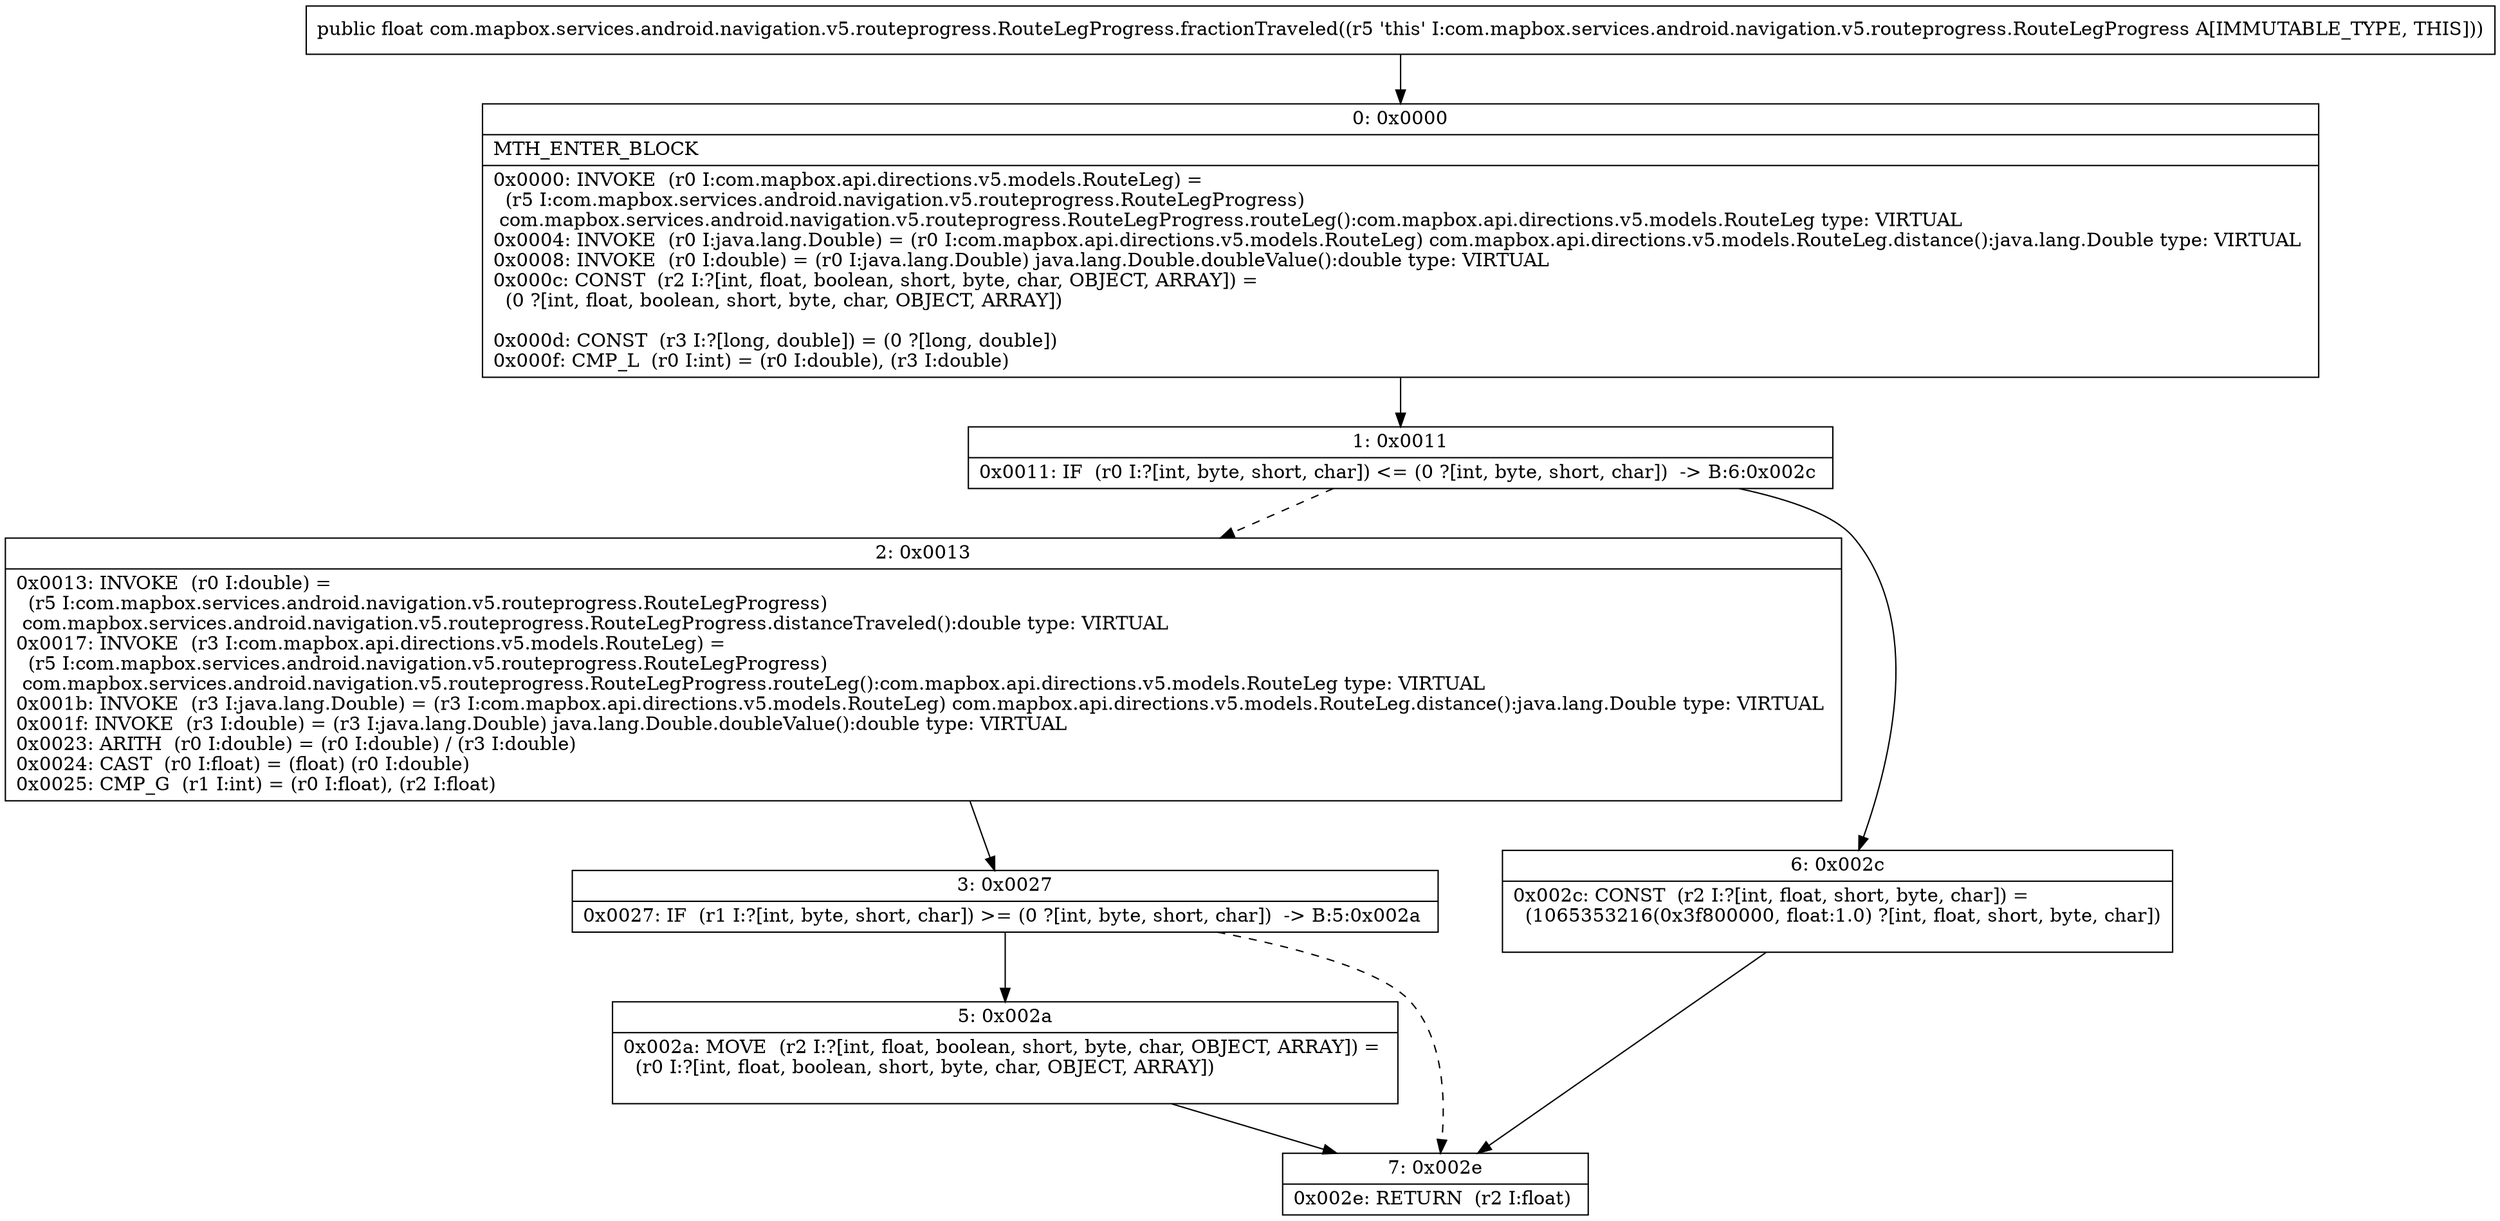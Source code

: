 digraph "CFG forcom.mapbox.services.android.navigation.v5.routeprogress.RouteLegProgress.fractionTraveled()F" {
Node_0 [shape=record,label="{0\:\ 0x0000|MTH_ENTER_BLOCK\l|0x0000: INVOKE  (r0 I:com.mapbox.api.directions.v5.models.RouteLeg) = \l  (r5 I:com.mapbox.services.android.navigation.v5.routeprogress.RouteLegProgress)\l com.mapbox.services.android.navigation.v5.routeprogress.RouteLegProgress.routeLeg():com.mapbox.api.directions.v5.models.RouteLeg type: VIRTUAL \l0x0004: INVOKE  (r0 I:java.lang.Double) = (r0 I:com.mapbox.api.directions.v5.models.RouteLeg) com.mapbox.api.directions.v5.models.RouteLeg.distance():java.lang.Double type: VIRTUAL \l0x0008: INVOKE  (r0 I:double) = (r0 I:java.lang.Double) java.lang.Double.doubleValue():double type: VIRTUAL \l0x000c: CONST  (r2 I:?[int, float, boolean, short, byte, char, OBJECT, ARRAY]) = \l  (0 ?[int, float, boolean, short, byte, char, OBJECT, ARRAY])\l \l0x000d: CONST  (r3 I:?[long, double]) = (0 ?[long, double]) \l0x000f: CMP_L  (r0 I:int) = (r0 I:double), (r3 I:double) \l}"];
Node_1 [shape=record,label="{1\:\ 0x0011|0x0011: IF  (r0 I:?[int, byte, short, char]) \<= (0 ?[int, byte, short, char])  \-\> B:6:0x002c \l}"];
Node_2 [shape=record,label="{2\:\ 0x0013|0x0013: INVOKE  (r0 I:double) = \l  (r5 I:com.mapbox.services.android.navigation.v5.routeprogress.RouteLegProgress)\l com.mapbox.services.android.navigation.v5.routeprogress.RouteLegProgress.distanceTraveled():double type: VIRTUAL \l0x0017: INVOKE  (r3 I:com.mapbox.api.directions.v5.models.RouteLeg) = \l  (r5 I:com.mapbox.services.android.navigation.v5.routeprogress.RouteLegProgress)\l com.mapbox.services.android.navigation.v5.routeprogress.RouteLegProgress.routeLeg():com.mapbox.api.directions.v5.models.RouteLeg type: VIRTUAL \l0x001b: INVOKE  (r3 I:java.lang.Double) = (r3 I:com.mapbox.api.directions.v5.models.RouteLeg) com.mapbox.api.directions.v5.models.RouteLeg.distance():java.lang.Double type: VIRTUAL \l0x001f: INVOKE  (r3 I:double) = (r3 I:java.lang.Double) java.lang.Double.doubleValue():double type: VIRTUAL \l0x0023: ARITH  (r0 I:double) = (r0 I:double) \/ (r3 I:double) \l0x0024: CAST  (r0 I:float) = (float) (r0 I:double) \l0x0025: CMP_G  (r1 I:int) = (r0 I:float), (r2 I:float) \l}"];
Node_3 [shape=record,label="{3\:\ 0x0027|0x0027: IF  (r1 I:?[int, byte, short, char]) \>= (0 ?[int, byte, short, char])  \-\> B:5:0x002a \l}"];
Node_5 [shape=record,label="{5\:\ 0x002a|0x002a: MOVE  (r2 I:?[int, float, boolean, short, byte, char, OBJECT, ARRAY]) = \l  (r0 I:?[int, float, boolean, short, byte, char, OBJECT, ARRAY])\l \l}"];
Node_6 [shape=record,label="{6\:\ 0x002c|0x002c: CONST  (r2 I:?[int, float, short, byte, char]) = \l  (1065353216(0x3f800000, float:1.0) ?[int, float, short, byte, char])\l \l}"];
Node_7 [shape=record,label="{7\:\ 0x002e|0x002e: RETURN  (r2 I:float) \l}"];
MethodNode[shape=record,label="{public float com.mapbox.services.android.navigation.v5.routeprogress.RouteLegProgress.fractionTraveled((r5 'this' I:com.mapbox.services.android.navigation.v5.routeprogress.RouteLegProgress A[IMMUTABLE_TYPE, THIS])) }"];
MethodNode -> Node_0;
Node_0 -> Node_1;
Node_1 -> Node_2[style=dashed];
Node_1 -> Node_6;
Node_2 -> Node_3;
Node_3 -> Node_5;
Node_3 -> Node_7[style=dashed];
Node_5 -> Node_7;
Node_6 -> Node_7;
}

